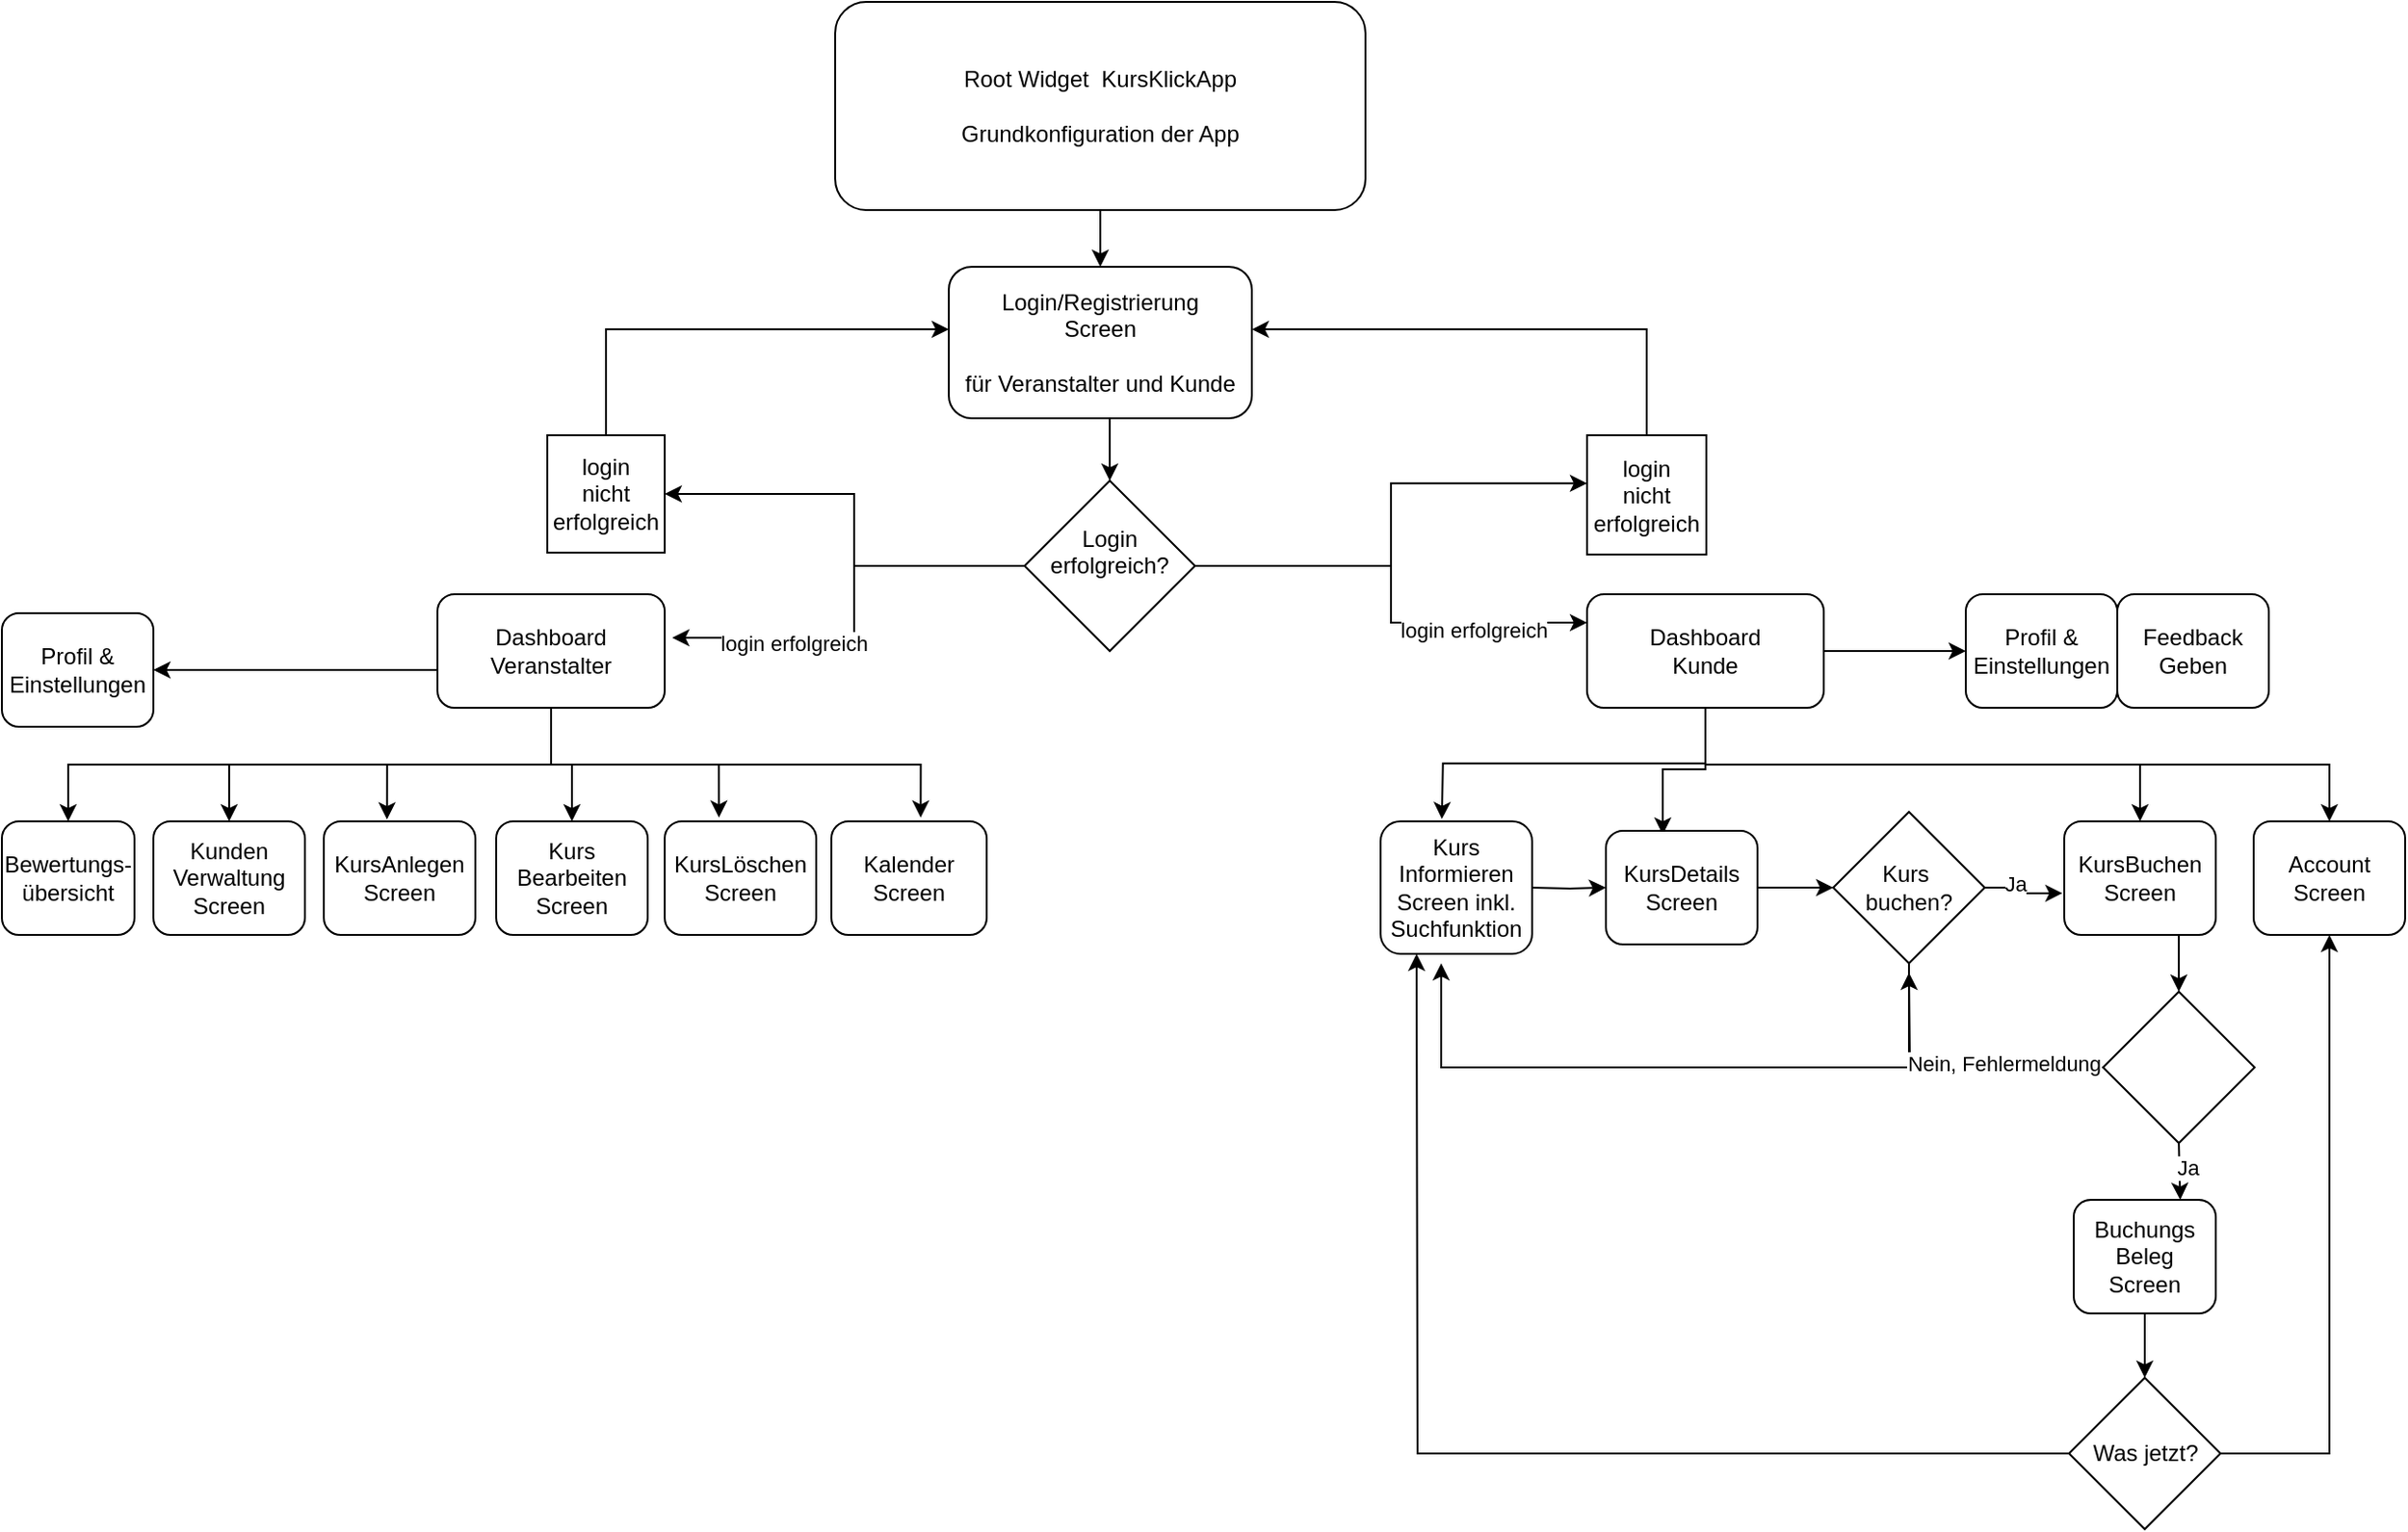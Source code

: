 <mxfile version="21.6.5" type="github">
  <diagram id="prtHgNgQTEPvFCAcTncT" name="Page-1">
    <mxGraphModel dx="1687" dy="845" grid="1" gridSize="10" guides="1" tooltips="1" connect="1" arrows="1" fold="1" page="1" pageScale="1" pageWidth="1169" pageHeight="827" math="0" shadow="0">
      <root>
        <mxCell id="0" />
        <mxCell id="1" parent="0" />
        <mxCell id="gJhfEPrgk0ttWDwor9L8-6" style="edgeStyle=orthogonalEdgeStyle;rounded=0;orthogonalLoop=1;jettySize=auto;html=1;exitX=0.5;exitY=1;exitDx=0;exitDy=0;entryX=0.5;entryY=0;entryDx=0;entryDy=0;" parent="1" source="gJhfEPrgk0ttWDwor9L8-1" target="gJhfEPrgk0ttWDwor9L8-2" edge="1">
          <mxGeometry relative="1" as="geometry" />
        </mxCell>
        <mxCell id="gJhfEPrgk0ttWDwor9L8-1" value="Root Widget&amp;nbsp; KursKlickApp&lt;br&gt;&lt;br&gt;Grundkonfiguration der App" style="rounded=1;whiteSpace=wrap;html=1;" parent="1" vertex="1">
          <mxGeometry x="440" y="7" width="280" height="110" as="geometry" />
        </mxCell>
        <mxCell id="hYmtlZz2Zd0TYcgWKzm2-13" style="edgeStyle=orthogonalEdgeStyle;rounded=0;orthogonalLoop=1;jettySize=auto;html=1;exitX=0.5;exitY=1;exitDx=0;exitDy=0;entryX=0.5;entryY=0;entryDx=0;entryDy=0;" edge="1" parent="1" source="gJhfEPrgk0ttWDwor9L8-2" target="hYmtlZz2Zd0TYcgWKzm2-10">
          <mxGeometry relative="1" as="geometry" />
        </mxCell>
        <mxCell id="gJhfEPrgk0ttWDwor9L8-2" value="Login/Registrierung&lt;br&gt;Screen&lt;br&gt;&lt;br&gt;für Veranstalter und Kunde" style="rounded=1;whiteSpace=wrap;html=1;" parent="1" vertex="1">
          <mxGeometry x="500" y="147" width="160" height="80" as="geometry" />
        </mxCell>
        <mxCell id="gJhfEPrgk0ttWDwor9L8-22" style="edgeStyle=orthogonalEdgeStyle;rounded=0;orthogonalLoop=1;jettySize=auto;html=1;exitX=0.5;exitY=1;exitDx=0;exitDy=0;entryX=0.358;entryY=-0.033;entryDx=0;entryDy=0;entryPerimeter=0;" parent="1" source="gJhfEPrgk0ttWDwor9L8-3" target="gJhfEPrgk0ttWDwor9L8-13" edge="1">
          <mxGeometry relative="1" as="geometry" />
        </mxCell>
        <mxCell id="gJhfEPrgk0ttWDwor9L8-24" style="edgeStyle=orthogonalEdgeStyle;rounded=0;orthogonalLoop=1;jettySize=auto;html=1;exitX=0.5;exitY=1;exitDx=0;exitDy=0;entryX=0.5;entryY=0;entryDx=0;entryDy=0;" parent="1" source="gJhfEPrgk0ttWDwor9L8-3" target="gJhfEPrgk0ttWDwor9L8-12" edge="1">
          <mxGeometry relative="1" as="geometry" />
        </mxCell>
        <mxCell id="gJhfEPrgk0ttWDwor9L8-25" style="edgeStyle=orthogonalEdgeStyle;rounded=0;orthogonalLoop=1;jettySize=auto;html=1;exitX=0.5;exitY=1;exitDx=0;exitDy=0;entryX=0.417;entryY=-0.017;entryDx=0;entryDy=0;entryPerimeter=0;" parent="1" source="gJhfEPrgk0ttWDwor9L8-3" target="gJhfEPrgk0ttWDwor9L8-11" edge="1">
          <mxGeometry relative="1" as="geometry" />
        </mxCell>
        <mxCell id="gJhfEPrgk0ttWDwor9L8-26" style="edgeStyle=orthogonalEdgeStyle;rounded=0;orthogonalLoop=1;jettySize=auto;html=1;exitX=0.5;exitY=1;exitDx=0;exitDy=0;entryX=0.575;entryY=-0.033;entryDx=0;entryDy=0;entryPerimeter=0;" parent="1" source="gJhfEPrgk0ttWDwor9L8-3" target="gJhfEPrgk0ttWDwor9L8-14" edge="1">
          <mxGeometry relative="1" as="geometry" />
        </mxCell>
        <mxCell id="gJhfEPrgk0ttWDwor9L8-33" style="edgeStyle=orthogonalEdgeStyle;rounded=0;orthogonalLoop=1;jettySize=auto;html=1;exitX=0.5;exitY=1;exitDx=0;exitDy=0;entryX=0.5;entryY=0;entryDx=0;entryDy=0;" parent="1" source="gJhfEPrgk0ttWDwor9L8-3" target="gJhfEPrgk0ttWDwor9L8-31" edge="1">
          <mxGeometry relative="1" as="geometry" />
        </mxCell>
        <mxCell id="gJhfEPrgk0ttWDwor9L8-48" style="edgeStyle=orthogonalEdgeStyle;rounded=0;orthogonalLoop=1;jettySize=auto;html=1;exitX=0.5;exitY=1;exitDx=0;exitDy=0;entryX=0.5;entryY=0;entryDx=0;entryDy=0;" parent="1" source="gJhfEPrgk0ttWDwor9L8-3" target="gJhfEPrgk0ttWDwor9L8-40" edge="1">
          <mxGeometry relative="1" as="geometry" />
        </mxCell>
        <mxCell id="gJhfEPrgk0ttWDwor9L8-49" style="edgeStyle=orthogonalEdgeStyle;rounded=0;orthogonalLoop=1;jettySize=auto;html=1;exitX=0;exitY=0.5;exitDx=0;exitDy=0;entryX=1;entryY=0.5;entryDx=0;entryDy=0;" parent="1" source="gJhfEPrgk0ttWDwor9L8-3" target="gJhfEPrgk0ttWDwor9L8-43" edge="1">
          <mxGeometry relative="1" as="geometry">
            <Array as="points">
              <mxPoint x="230" y="360" />
            </Array>
          </mxGeometry>
        </mxCell>
        <mxCell id="gJhfEPrgk0ttWDwor9L8-3" value="Dashboard&lt;br&gt;Veranstalter" style="rounded=1;whiteSpace=wrap;html=1;" parent="1" vertex="1">
          <mxGeometry x="230" y="320" width="120" height="60" as="geometry" />
        </mxCell>
        <mxCell id="gJhfEPrgk0ttWDwor9L8-27" style="edgeStyle=orthogonalEdgeStyle;rounded=0;orthogonalLoop=1;jettySize=auto;html=1;exitX=0.5;exitY=1;exitDx=0;exitDy=0;entryX=0.5;entryY=0;entryDx=0;entryDy=0;" parent="1" source="gJhfEPrgk0ttWDwor9L8-4" target="gJhfEPrgk0ttWDwor9L8-18" edge="1">
          <mxGeometry relative="1" as="geometry" />
        </mxCell>
        <mxCell id="gJhfEPrgk0ttWDwor9L8-28" style="edgeStyle=orthogonalEdgeStyle;rounded=0;orthogonalLoop=1;jettySize=auto;html=1;exitX=0.5;exitY=1;exitDx=0;exitDy=0;entryX=0.5;entryY=0;entryDx=0;entryDy=0;" parent="1" source="gJhfEPrgk0ttWDwor9L8-4" target="gJhfEPrgk0ttWDwor9L8-17" edge="1">
          <mxGeometry relative="1" as="geometry" />
        </mxCell>
        <mxCell id="gJhfEPrgk0ttWDwor9L8-30" style="edgeStyle=orthogonalEdgeStyle;rounded=0;orthogonalLoop=1;jettySize=auto;html=1;exitX=0.5;exitY=1;exitDx=0;exitDy=0;entryX=0.417;entryY=-0.017;entryDx=0;entryDy=0;entryPerimeter=0;" parent="1" source="gJhfEPrgk0ttWDwor9L8-4" edge="1">
          <mxGeometry relative="1" as="geometry">
            <mxPoint x="760.36" y="438.81" as="targetPoint" />
          </mxGeometry>
        </mxCell>
        <mxCell id="gJhfEPrgk0ttWDwor9L8-51" style="edgeStyle=orthogonalEdgeStyle;rounded=0;orthogonalLoop=1;jettySize=auto;html=1;exitX=1;exitY=0.5;exitDx=0;exitDy=0;entryX=0;entryY=0.5;entryDx=0;entryDy=0;" parent="1" source="gJhfEPrgk0ttWDwor9L8-4" target="gJhfEPrgk0ttWDwor9L8-42" edge="1">
          <mxGeometry relative="1" as="geometry" />
        </mxCell>
        <mxCell id="hYmtlZz2Zd0TYcgWKzm2-42" style="edgeStyle=orthogonalEdgeStyle;rounded=0;orthogonalLoop=1;jettySize=auto;html=1;exitX=0.5;exitY=1;exitDx=0;exitDy=0;entryX=0.375;entryY=0.033;entryDx=0;entryDy=0;entryPerimeter=0;" edge="1" parent="1" source="gJhfEPrgk0ttWDwor9L8-4" target="gJhfEPrgk0ttWDwor9L8-16">
          <mxGeometry relative="1" as="geometry" />
        </mxCell>
        <mxCell id="gJhfEPrgk0ttWDwor9L8-4" value="Dashboard&lt;br&gt;Kunde" style="rounded=1;whiteSpace=wrap;html=1;" parent="1" vertex="1">
          <mxGeometry x="837" y="320" width="125" height="60" as="geometry" />
        </mxCell>
        <mxCell id="gJhfEPrgk0ttWDwor9L8-11" value="KursAnlegen&lt;br&gt;Screen" style="rounded=1;whiteSpace=wrap;html=1;" parent="1" vertex="1">
          <mxGeometry x="170" y="440" width="80" height="60" as="geometry" />
        </mxCell>
        <mxCell id="gJhfEPrgk0ttWDwor9L8-12" value="Kurs&lt;br&gt;Bearbeiten&lt;br&gt;Screen" style="rounded=1;whiteSpace=wrap;html=1;" parent="1" vertex="1">
          <mxGeometry x="261" y="440" width="80" height="60" as="geometry" />
        </mxCell>
        <mxCell id="gJhfEPrgk0ttWDwor9L8-13" value="KursLöschen&lt;br&gt;Screen" style="rounded=1;whiteSpace=wrap;html=1;" parent="1" vertex="1">
          <mxGeometry x="350" y="440" width="80" height="60" as="geometry" />
        </mxCell>
        <mxCell id="gJhfEPrgk0ttWDwor9L8-14" value="Kalender&lt;br&gt;Screen" style="rounded=1;whiteSpace=wrap;html=1;" parent="1" vertex="1">
          <mxGeometry x="438" y="440" width="82" height="60" as="geometry" />
        </mxCell>
        <mxCell id="hYmtlZz2Zd0TYcgWKzm2-54" style="edgeStyle=orthogonalEdgeStyle;rounded=0;orthogonalLoop=1;jettySize=auto;html=1;exitX=1;exitY=0.5;exitDx=0;exitDy=0;entryX=0;entryY=0.5;entryDx=0;entryDy=0;" edge="1" parent="1" target="gJhfEPrgk0ttWDwor9L8-16">
          <mxGeometry relative="1" as="geometry">
            <mxPoint x="807" y="475" as="sourcePoint" />
          </mxGeometry>
        </mxCell>
        <mxCell id="gJhfEPrgk0ttWDwor9L8-15" value="Kurs&lt;br&gt;Informieren&lt;br&gt;Screen inkl. Suchfunktion" style="rounded=1;whiteSpace=wrap;html=1;" parent="1" vertex="1">
          <mxGeometry x="728" y="440" width="80" height="70" as="geometry" />
        </mxCell>
        <mxCell id="hYmtlZz2Zd0TYcgWKzm2-57" style="edgeStyle=orthogonalEdgeStyle;rounded=0;orthogonalLoop=1;jettySize=auto;html=1;exitX=1;exitY=0.5;exitDx=0;exitDy=0;entryX=0;entryY=0.5;entryDx=0;entryDy=0;" edge="1" parent="1" source="gJhfEPrgk0ttWDwor9L8-16" target="hYmtlZz2Zd0TYcgWKzm2-50">
          <mxGeometry relative="1" as="geometry" />
        </mxCell>
        <mxCell id="gJhfEPrgk0ttWDwor9L8-16" value="KursDetails&lt;br&gt;Screen" style="rounded=1;whiteSpace=wrap;html=1;" parent="1" vertex="1">
          <mxGeometry x="847" y="445" width="80" height="60" as="geometry" />
        </mxCell>
        <mxCell id="hYmtlZz2Zd0TYcgWKzm2-68" style="edgeStyle=orthogonalEdgeStyle;rounded=0;orthogonalLoop=1;jettySize=auto;html=1;exitX=0.5;exitY=1;exitDx=0;exitDy=0;entryX=0.5;entryY=0;entryDx=0;entryDy=0;" edge="1" parent="1" source="gJhfEPrgk0ttWDwor9L8-17" target="hYmtlZz2Zd0TYcgWKzm2-67">
          <mxGeometry relative="1" as="geometry" />
        </mxCell>
        <mxCell id="gJhfEPrgk0ttWDwor9L8-17" value="KursBuchen&lt;br&gt;Screen" style="rounded=1;whiteSpace=wrap;html=1;" parent="1" vertex="1">
          <mxGeometry x="1089" y="440" width="80" height="60" as="geometry" />
        </mxCell>
        <mxCell id="gJhfEPrgk0ttWDwor9L8-18" value="Account&lt;br&gt;Screen" style="rounded=1;whiteSpace=wrap;html=1;" parent="1" vertex="1">
          <mxGeometry x="1189" y="440" width="80" height="60" as="geometry" />
        </mxCell>
        <mxCell id="gJhfEPrgk0ttWDwor9L8-31" value="Kunden&lt;br&gt;Verwaltung&lt;br&gt;Screen" style="rounded=1;whiteSpace=wrap;html=1;" parent="1" vertex="1">
          <mxGeometry x="80" y="440" width="80" height="60" as="geometry" />
        </mxCell>
        <mxCell id="hYmtlZz2Zd0TYcgWKzm2-73" style="edgeStyle=orthogonalEdgeStyle;rounded=0;orthogonalLoop=1;jettySize=auto;html=1;exitX=0.5;exitY=1;exitDx=0;exitDy=0;entryX=0.5;entryY=0;entryDx=0;entryDy=0;" edge="1" parent="1" source="gJhfEPrgk0ttWDwor9L8-34" target="hYmtlZz2Zd0TYcgWKzm2-62">
          <mxGeometry relative="1" as="geometry" />
        </mxCell>
        <mxCell id="gJhfEPrgk0ttWDwor9L8-34" value="Buchungs&lt;br&gt;Beleg&lt;br&gt;Screen" style="rounded=1;whiteSpace=wrap;html=1;" parent="1" vertex="1">
          <mxGeometry x="1094" y="640" width="75" height="60" as="geometry" />
        </mxCell>
        <mxCell id="gJhfEPrgk0ttWDwor9L8-39" value="Feedback&lt;br&gt;Geben" style="rounded=1;whiteSpace=wrap;html=1;" parent="1" vertex="1">
          <mxGeometry x="1117" y="320" width="80" height="60" as="geometry" />
        </mxCell>
        <mxCell id="gJhfEPrgk0ttWDwor9L8-40" value="Bewertungs-&lt;br&gt;übersicht" style="rounded=1;whiteSpace=wrap;html=1;" parent="1" vertex="1">
          <mxGeometry y="440" width="70" height="60" as="geometry" />
        </mxCell>
        <mxCell id="gJhfEPrgk0ttWDwor9L8-42" value="Profil &amp;amp;&lt;br&gt;Einstellungen" style="rounded=1;whiteSpace=wrap;html=1;" parent="1" vertex="1">
          <mxGeometry x="1037" y="320" width="80" height="60" as="geometry" />
        </mxCell>
        <mxCell id="gJhfEPrgk0ttWDwor9L8-43" value="Profil &amp;amp;&lt;br&gt;Einstellungen" style="rounded=1;whiteSpace=wrap;html=1;" parent="1" vertex="1">
          <mxGeometry y="330" width="80" height="60" as="geometry" />
        </mxCell>
        <mxCell id="hYmtlZz2Zd0TYcgWKzm2-9" style="edgeStyle=orthogonalEdgeStyle;rounded=0;orthogonalLoop=1;jettySize=auto;html=1;entryX=0.5;entryY=0;entryDx=0;entryDy=0;" edge="1" parent="1">
          <mxGeometry relative="1" as="geometry">
            <mxPoint x="488" y="270" as="sourcePoint" />
            <mxPoint x="488" y="270" as="targetPoint" />
          </mxGeometry>
        </mxCell>
        <mxCell id="hYmtlZz2Zd0TYcgWKzm2-16" style="edgeStyle=orthogonalEdgeStyle;rounded=0;orthogonalLoop=1;jettySize=auto;html=1;exitX=1;exitY=0.5;exitDx=0;exitDy=0;entryX=0;entryY=0.25;entryDx=0;entryDy=0;" edge="1" parent="1" source="hYmtlZz2Zd0TYcgWKzm2-10" target="gJhfEPrgk0ttWDwor9L8-4">
          <mxGeometry relative="1" as="geometry" />
        </mxCell>
        <mxCell id="hYmtlZz2Zd0TYcgWKzm2-17" value="login erfolgreich" style="edgeLabel;html=1;align=center;verticalAlign=middle;resizable=0;points=[];" vertex="1" connectable="0" parent="hYmtlZz2Zd0TYcgWKzm2-16">
          <mxGeometry x="0.491" y="-4" relative="1" as="geometry">
            <mxPoint as="offset" />
          </mxGeometry>
        </mxCell>
        <mxCell id="hYmtlZz2Zd0TYcgWKzm2-19" style="edgeStyle=orthogonalEdgeStyle;rounded=0;orthogonalLoop=1;jettySize=auto;html=1;exitX=0;exitY=0.5;exitDx=0;exitDy=0;entryX=1.033;entryY=0.383;entryDx=0;entryDy=0;entryPerimeter=0;" edge="1" parent="1" source="hYmtlZz2Zd0TYcgWKzm2-10" target="gJhfEPrgk0ttWDwor9L8-3">
          <mxGeometry relative="1" as="geometry">
            <Array as="points">
              <mxPoint x="450" y="305" />
              <mxPoint x="450" y="343" />
            </Array>
          </mxGeometry>
        </mxCell>
        <mxCell id="hYmtlZz2Zd0TYcgWKzm2-20" value="login erfolgreich" style="edgeLabel;html=1;align=center;verticalAlign=middle;resizable=0;points=[];" vertex="1" connectable="0" parent="hYmtlZz2Zd0TYcgWKzm2-19">
          <mxGeometry x="0.433" y="3" relative="1" as="geometry">
            <mxPoint as="offset" />
          </mxGeometry>
        </mxCell>
        <mxCell id="hYmtlZz2Zd0TYcgWKzm2-36" style="edgeStyle=orthogonalEdgeStyle;rounded=0;orthogonalLoop=1;jettySize=auto;html=1;exitX=0;exitY=0.5;exitDx=0;exitDy=0;entryX=1;entryY=0.5;entryDx=0;entryDy=0;" edge="1" parent="1" source="hYmtlZz2Zd0TYcgWKzm2-10" target="hYmtlZz2Zd0TYcgWKzm2-28">
          <mxGeometry relative="1" as="geometry">
            <Array as="points">
              <mxPoint x="450" y="305" />
              <mxPoint x="450" y="267" />
            </Array>
          </mxGeometry>
        </mxCell>
        <mxCell id="hYmtlZz2Zd0TYcgWKzm2-38" style="edgeStyle=orthogonalEdgeStyle;rounded=0;orthogonalLoop=1;jettySize=auto;html=1;exitX=1;exitY=0.5;exitDx=0;exitDy=0;entryX=0;entryY=0.403;entryDx=0;entryDy=0;entryPerimeter=0;" edge="1" parent="1" source="hYmtlZz2Zd0TYcgWKzm2-10" target="hYmtlZz2Zd0TYcgWKzm2-21">
          <mxGeometry relative="1" as="geometry" />
        </mxCell>
        <mxCell id="hYmtlZz2Zd0TYcgWKzm2-10" value="&#xa;Login erfolgreich?&#xa;&#xa;" style="rhombus;whiteSpace=wrap;html=1;" vertex="1" parent="1">
          <mxGeometry x="540" y="260" width="90" height="90" as="geometry" />
        </mxCell>
        <mxCell id="hYmtlZz2Zd0TYcgWKzm2-32" style="edgeStyle=orthogonalEdgeStyle;rounded=0;orthogonalLoop=1;jettySize=auto;html=1;exitX=0.5;exitY=0;exitDx=0;exitDy=0;entryX=1;entryY=0.413;entryDx=0;entryDy=0;entryPerimeter=0;" edge="1" parent="1" source="hYmtlZz2Zd0TYcgWKzm2-21" target="gJhfEPrgk0ttWDwor9L8-2">
          <mxGeometry relative="1" as="geometry" />
        </mxCell>
        <mxCell id="hYmtlZz2Zd0TYcgWKzm2-21" value="&lt;div&gt;login&lt;/div&gt;&lt;div&gt;nicht&lt;/div&gt;&lt;div&gt;erfolgreich&lt;br&gt;&lt;/div&gt;" style="whiteSpace=wrap;html=1;aspect=fixed;" vertex="1" parent="1">
          <mxGeometry x="837" y="236" width="63" height="63" as="geometry" />
        </mxCell>
        <mxCell id="hYmtlZz2Zd0TYcgWKzm2-33" style="edgeStyle=orthogonalEdgeStyle;rounded=0;orthogonalLoop=1;jettySize=auto;html=1;exitX=0.5;exitY=0;exitDx=0;exitDy=0;" edge="1" parent="1" source="hYmtlZz2Zd0TYcgWKzm2-28">
          <mxGeometry relative="1" as="geometry">
            <mxPoint x="500" y="180" as="targetPoint" />
            <Array as="points">
              <mxPoint x="319" y="180" />
            </Array>
          </mxGeometry>
        </mxCell>
        <mxCell id="hYmtlZz2Zd0TYcgWKzm2-28" value="&lt;div&gt;login&lt;/div&gt;&lt;div&gt;nicht&lt;/div&gt;&lt;div&gt;erfolgreich&lt;br&gt;&lt;/div&gt;" style="whiteSpace=wrap;html=1;aspect=fixed;" vertex="1" parent="1">
          <mxGeometry x="288" y="236" width="62" height="62" as="geometry" />
        </mxCell>
        <mxCell id="hYmtlZz2Zd0TYcgWKzm2-58" style="edgeStyle=orthogonalEdgeStyle;rounded=0;orthogonalLoop=1;jettySize=auto;html=1;exitX=1;exitY=0.5;exitDx=0;exitDy=0;entryX=-0.012;entryY=0.633;entryDx=0;entryDy=0;entryPerimeter=0;" edge="1" parent="1" source="hYmtlZz2Zd0TYcgWKzm2-50" target="gJhfEPrgk0ttWDwor9L8-17">
          <mxGeometry relative="1" as="geometry" />
        </mxCell>
        <mxCell id="hYmtlZz2Zd0TYcgWKzm2-59" value="&lt;div&gt;Ja&lt;/div&gt;" style="edgeLabel;html=1;align=center;verticalAlign=middle;resizable=0;points=[];" vertex="1" connectable="0" parent="hYmtlZz2Zd0TYcgWKzm2-58">
          <mxGeometry x="-0.273" y="2" relative="1" as="geometry">
            <mxPoint as="offset" />
          </mxGeometry>
        </mxCell>
        <mxCell id="hYmtlZz2Zd0TYcgWKzm2-75" style="edgeStyle=orthogonalEdgeStyle;rounded=0;orthogonalLoop=1;jettySize=auto;html=1;exitX=0.5;exitY=1;exitDx=0;exitDy=0;" edge="1" parent="1" source="hYmtlZz2Zd0TYcgWKzm2-50">
          <mxGeometry relative="1" as="geometry">
            <mxPoint x="760" y="515" as="targetPoint" />
            <Array as="points">
              <mxPoint x="1007" y="570" />
              <mxPoint x="760" y="570" />
            </Array>
          </mxGeometry>
        </mxCell>
        <mxCell id="hYmtlZz2Zd0TYcgWKzm2-50" value="&lt;div&gt;Kurs&amp;nbsp;&lt;/div&gt;&lt;div&gt;buchen?&lt;/div&gt;" style="rhombus;whiteSpace=wrap;html=1;" vertex="1" parent="1">
          <mxGeometry x="967" y="435" width="80" height="80" as="geometry" />
        </mxCell>
        <mxCell id="hYmtlZz2Zd0TYcgWKzm2-65" style="edgeStyle=orthogonalEdgeStyle;rounded=0;orthogonalLoop=1;jettySize=auto;html=1;exitX=0;exitY=0.5;exitDx=0;exitDy=0;entryX=0.25;entryY=1;entryDx=0;entryDy=0;" edge="1" parent="1" source="hYmtlZz2Zd0TYcgWKzm2-62">
          <mxGeometry relative="1" as="geometry">
            <mxPoint x="747" y="510" as="targetPoint" />
          </mxGeometry>
        </mxCell>
        <mxCell id="hYmtlZz2Zd0TYcgWKzm2-66" style="edgeStyle=orthogonalEdgeStyle;rounded=0;orthogonalLoop=1;jettySize=auto;html=1;exitX=1;exitY=0.5;exitDx=0;exitDy=0;entryX=0.5;entryY=1;entryDx=0;entryDy=0;" edge="1" parent="1" source="hYmtlZz2Zd0TYcgWKzm2-62" target="gJhfEPrgk0ttWDwor9L8-18">
          <mxGeometry relative="1" as="geometry" />
        </mxCell>
        <mxCell id="hYmtlZz2Zd0TYcgWKzm2-62" value="Was jetzt?" style="rhombus;whiteSpace=wrap;html=1;" vertex="1" parent="1">
          <mxGeometry x="1091.5" y="734" width="80" height="80" as="geometry" />
        </mxCell>
        <mxCell id="hYmtlZz2Zd0TYcgWKzm2-69" style="edgeStyle=orthogonalEdgeStyle;rounded=0;orthogonalLoop=1;jettySize=auto;html=1;exitX=0;exitY=0.5;exitDx=0;exitDy=0;" edge="1" parent="1" source="hYmtlZz2Zd0TYcgWKzm2-67">
          <mxGeometry relative="1" as="geometry">
            <mxPoint x="1007" y="520" as="targetPoint" />
          </mxGeometry>
        </mxCell>
        <mxCell id="hYmtlZz2Zd0TYcgWKzm2-70" value="Nein, Fehlermeldung" style="edgeLabel;html=1;align=center;verticalAlign=middle;resizable=0;points=[];" vertex="1" connectable="0" parent="hYmtlZz2Zd0TYcgWKzm2-69">
          <mxGeometry x="-0.306" y="-2" relative="1" as="geometry">
            <mxPoint as="offset" />
          </mxGeometry>
        </mxCell>
        <mxCell id="hYmtlZz2Zd0TYcgWKzm2-71" style="edgeStyle=orthogonalEdgeStyle;rounded=0;orthogonalLoop=1;jettySize=auto;html=1;exitX=0.5;exitY=1;exitDx=0;exitDy=0;entryX=0.75;entryY=0;entryDx=0;entryDy=0;" edge="1" parent="1" source="hYmtlZz2Zd0TYcgWKzm2-67" target="gJhfEPrgk0ttWDwor9L8-34">
          <mxGeometry relative="1" as="geometry" />
        </mxCell>
        <mxCell id="hYmtlZz2Zd0TYcgWKzm2-72" value="Ja" style="edgeLabel;html=1;align=center;verticalAlign=middle;resizable=0;points=[];" vertex="1" connectable="0" parent="hYmtlZz2Zd0TYcgWKzm2-71">
          <mxGeometry x="-0.128" y="3" relative="1" as="geometry">
            <mxPoint as="offset" />
          </mxGeometry>
        </mxCell>
        <mxCell id="hYmtlZz2Zd0TYcgWKzm2-67" value="" style="rhombus;whiteSpace=wrap;html=1;" vertex="1" parent="1">
          <mxGeometry x="1109.5" y="530" width="80" height="80" as="geometry" />
        </mxCell>
      </root>
    </mxGraphModel>
  </diagram>
</mxfile>
